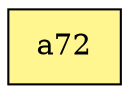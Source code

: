 digraph G {
rankdir=BT;ranksep="2.0";
"a72" [shape=record,fillcolor=khaki1,style=filled,label="{a72}"];
}